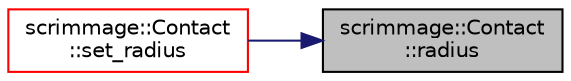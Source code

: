 digraph "scrimmage::Contact::radius"
{
 // LATEX_PDF_SIZE
  edge [fontname="Helvetica",fontsize="10",labelfontname="Helvetica",labelfontsize="10"];
  node [fontname="Helvetica",fontsize="10",shape=record];
  rankdir="RL";
  Node1 [label="scrimmage::Contact\l::radius",height=0.2,width=0.4,color="black", fillcolor="grey75", style="filled", fontcolor="black",tooltip=" "];
  Node1 -> Node2 [dir="back",color="midnightblue",fontsize="10",style="solid",fontname="Helvetica"];
  Node2 [label="scrimmage::Contact\l::set_radius",height=0.2,width=0.4,color="red", fillcolor="white", style="filled",URL="$classscrimmage_1_1Contact.html#a2ef13b5ef155f7e2a7db6470b0957c70",tooltip=" "];
}
